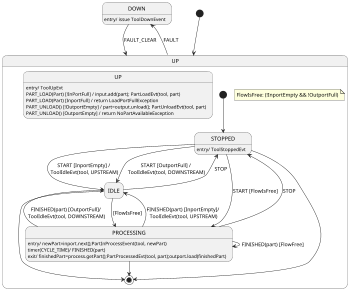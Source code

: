@startuml
'https://plantuml.com/state-diagram

scale 350 width

hide empty description
state DOWN : entry/ issue ToolDownEvent

[*] --> UP
UP --> DOWN: FAULT
DOWN --> UP: FAULT_CLEAR
state UP {
    state UP: entry/ ToolUpEvt
    state UP: PART_LOAD(Part) [!InPortFull] / input.add(part); PartLoadEvt(tool, part)
    state UP: PART_LOAD(Part) [InportFull] / return LoadPortFullException
    state UP: PART_UNLOAD() [!OutportEmpty] / part=output.unload(); PartUnloadEvt(tool, part)
    state UP: PART_UNLOAD() [OutportEmpty] / return NoPartAvailableException
    state STOPPED: entry/ ToolStoppedEvt
    state IDLE
    state PROCESSING: entry/ newPart=inport.next();PartInProcessEvent(tool, newPart)
    state PROCESSING: timer(CYCLE_TIME)/ FINISHED(part)
    state PROCESSING: exit/ finishedPart=process.getPart();PartProcessedEvt(tool, part);outport.load(finishedPart)

    [*] --> STOPPED
    STOPPED --> IDLE: START [InportEmpty] / \nToolIdleEvt(tool, UPSTREAM)
    STOPPED --> IDLE: START [OutportFull] / \nToolIdleEvt(tool, DOWNSTREAM)

    STOPPED --> PROCESSING: START [FlowIsFree]
    PROCESSING --> PROCESSING: FINISHED(part) [FlowFree]
    PROCESSING --> IDLE: FINISHED(part) [InportEmpty]/ \nToolIdleEvt(tool, UPSTREAM)
    PROCESSING --> IDLE: FINISHED(part) [OutportFull]/ \nToolIdleEvt(tool, DOWNSTREAM)
    IDLE --> PROCESSING: [FlowIsFree]


    IDLE --> STOPPED: STOP
    PROCESSING --> STOPPED: STOP

    STOPPED --> [*]
    IDLE --> [*]
    PROCESSING --> [*]

    note as T
        FlowIsFree: (!InportEmpty && !OutportFull)
    end note

}

@enduml